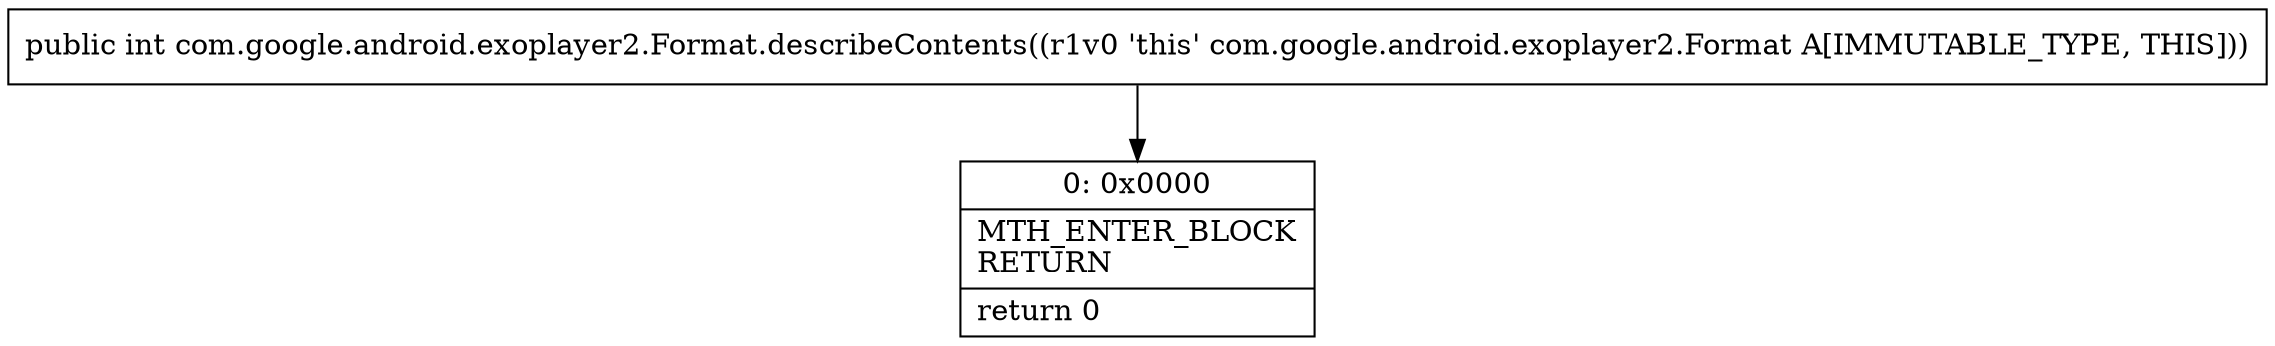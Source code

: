digraph "CFG forcom.google.android.exoplayer2.Format.describeContents()I" {
Node_0 [shape=record,label="{0\:\ 0x0000|MTH_ENTER_BLOCK\lRETURN\l|return 0\l}"];
MethodNode[shape=record,label="{public int com.google.android.exoplayer2.Format.describeContents((r1v0 'this' com.google.android.exoplayer2.Format A[IMMUTABLE_TYPE, THIS])) }"];
MethodNode -> Node_0;
}

